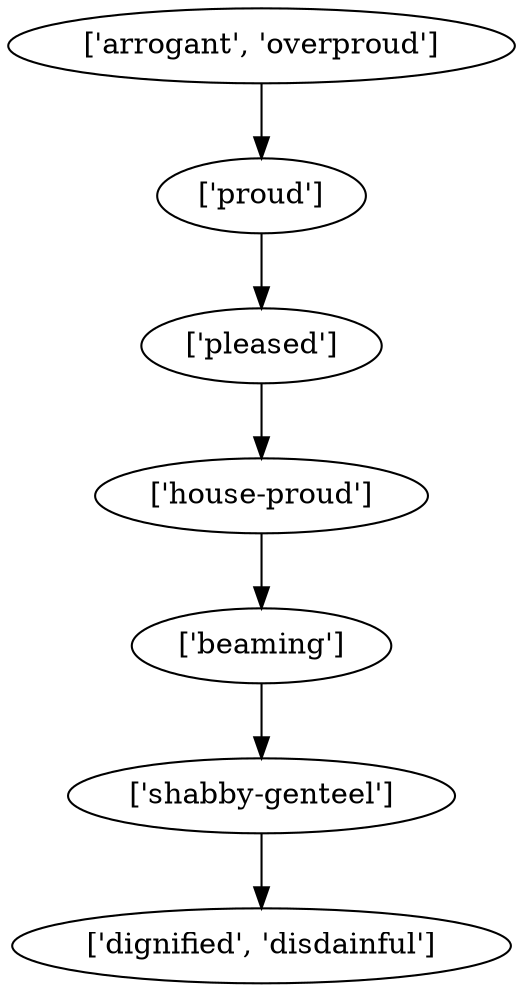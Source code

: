 strict digraph  {
	"['house-proud']" -> "['beaming']";
	"['beaming']" -> "['shabby-genteel']";
	"['shabby-genteel']" -> "['dignified', 'disdainful']";
	"['arrogant', 'overproud']" -> "['proud']";
	"['proud']" -> "['pleased']";
	"['pleased']" -> "['house-proud']";
}
